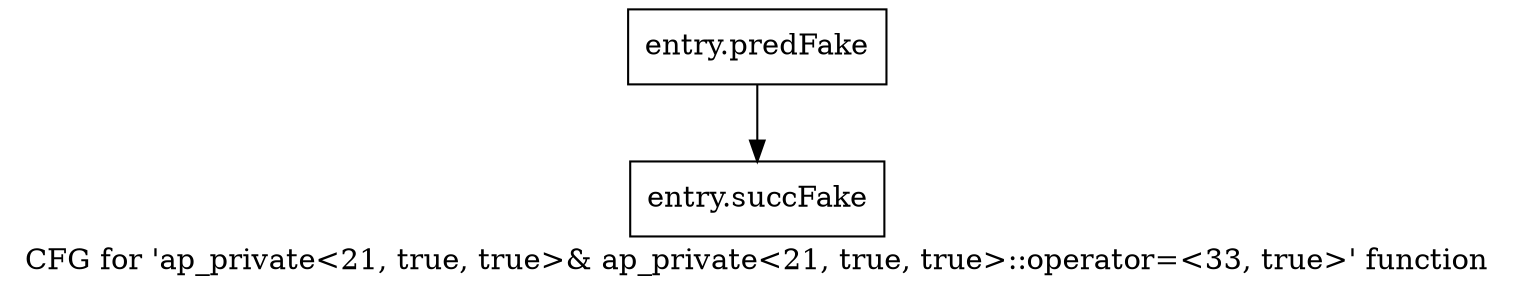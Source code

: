 digraph "CFG for 'ap_private\<21, true, true\>& ap_private\<21, true, true\>::operator=\<33, true\>' function" {
	label="CFG for 'ap_private\<21, true, true\>& ap_private\<21, true, true\>::operator=\<33, true\>' function";

	Node0x5a33ae0 [shape=record,filename="",linenumber="",label="{entry.predFake}"];
	Node0x5a33ae0 -> Node0x5ae5a10[ callList="" memoryops="" filename="/home/omerfaruk/tools/Xilinx/Vitis_HLS/2023.2/include/etc/ap_private.h" execusionnum="6"];
	Node0x5ae5a10 [shape=record,filename="/home/omerfaruk/tools/Xilinx/Vitis_HLS/2023.2/include/etc/ap_private.h",linenumber="1463",label="{entry.succFake}"];
}
